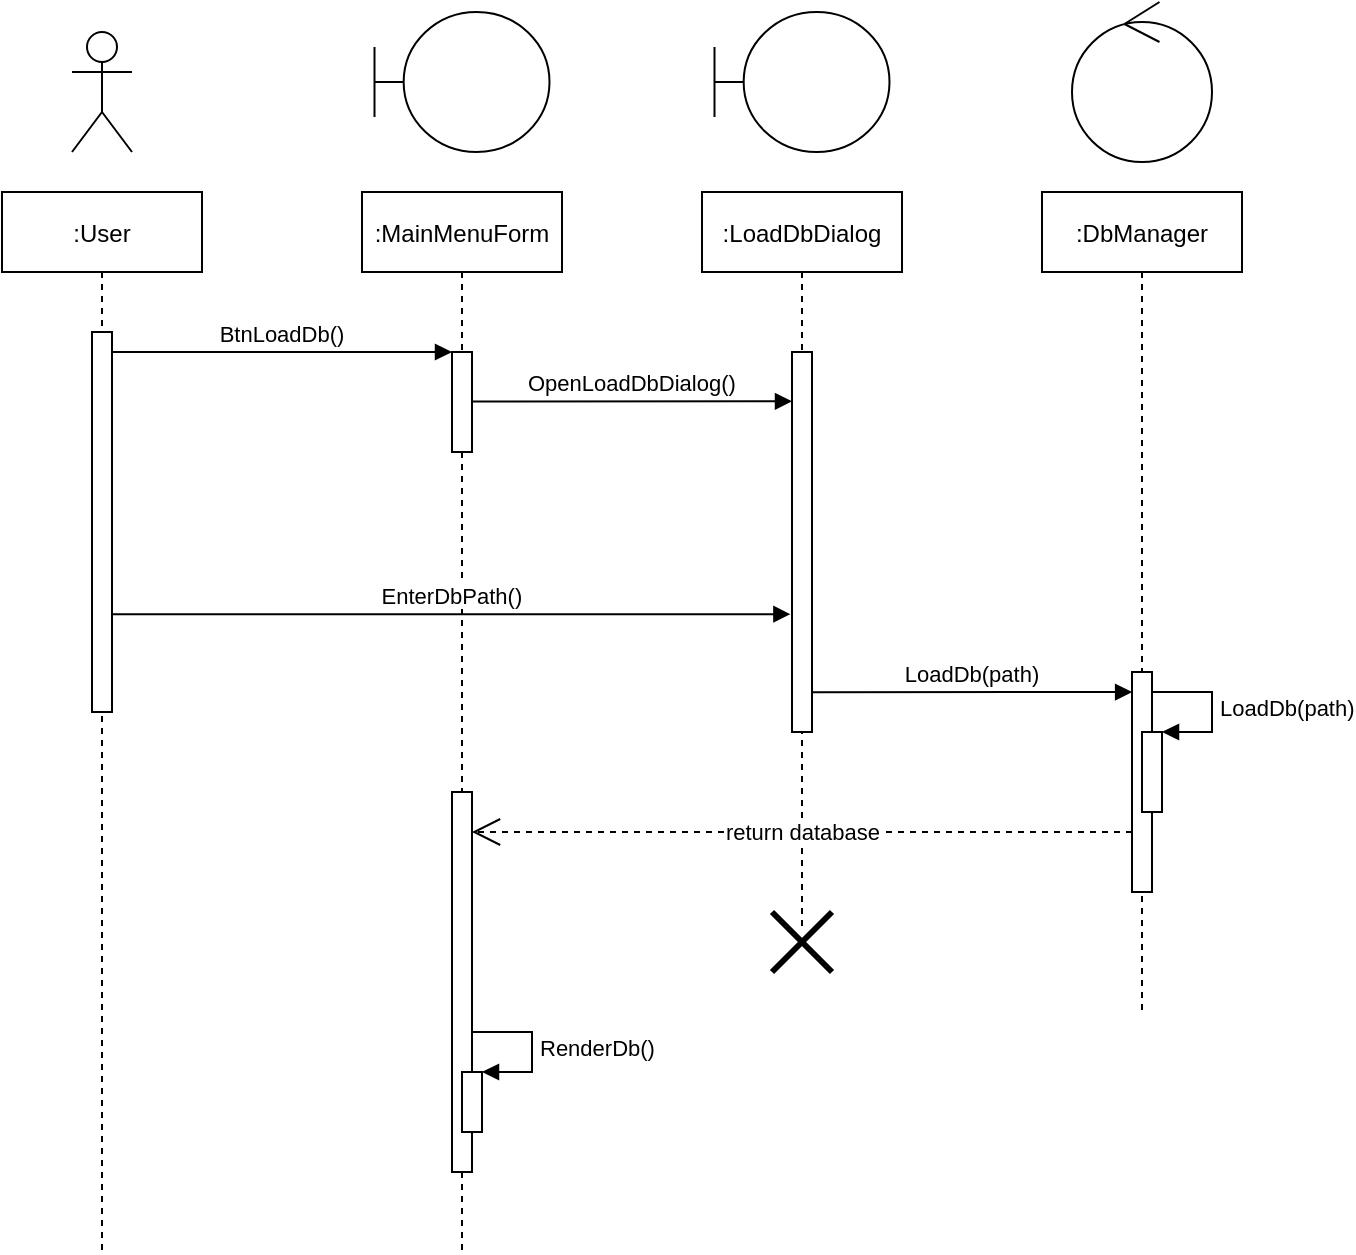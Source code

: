 <mxfile version="20.5.1" type="device"><diagram id="oDAwUfOaZB0YGIryB_wM" name="Страница 1"><mxGraphModel dx="1703" dy="2052" grid="1" gridSize="10" guides="1" tooltips="1" connect="1" arrows="1" fold="1" page="1" pageScale="1" pageWidth="827" pageHeight="1169" math="0" shadow="0"><root><mxCell id="0"/><mxCell id="1" parent="0"/><mxCell id="bgHzLh5kHgw_1_4nQL-N-1" value=":User" style="shape=umlLifeline;perimeter=lifelinePerimeter;container=1;collapsible=0;recursiveResize=0;rounded=0;shadow=0;strokeWidth=1;" vertex="1" parent="1"><mxGeometry x="120" y="80" width="100" height="530" as="geometry"/></mxCell><mxCell id="bgHzLh5kHgw_1_4nQL-N-2" value="" style="points=[];perimeter=orthogonalPerimeter;rounded=0;shadow=0;strokeWidth=1;" vertex="1" parent="bgHzLh5kHgw_1_4nQL-N-1"><mxGeometry x="45" y="70" width="10" height="190" as="geometry"/></mxCell><mxCell id="bgHzLh5kHgw_1_4nQL-N-3" value=":MainMenuForm" style="shape=umlLifeline;perimeter=lifelinePerimeter;container=1;collapsible=0;recursiveResize=0;rounded=0;shadow=0;strokeWidth=1;" vertex="1" parent="1"><mxGeometry x="300" y="80" width="100" height="530" as="geometry"/></mxCell><mxCell id="bgHzLh5kHgw_1_4nQL-N-4" value="" style="points=[];perimeter=orthogonalPerimeter;rounded=0;shadow=0;strokeWidth=1;" vertex="1" parent="bgHzLh5kHgw_1_4nQL-N-3"><mxGeometry x="45" y="80" width="10" height="50" as="geometry"/></mxCell><mxCell id="bgHzLh5kHgw_1_4nQL-N-5" value="" style="html=1;points=[];perimeter=orthogonalPerimeter;" vertex="1" parent="bgHzLh5kHgw_1_4nQL-N-3"><mxGeometry x="45" y="300" width="10" height="190" as="geometry"/></mxCell><mxCell id="bgHzLh5kHgw_1_4nQL-N-6" value="" style="html=1;points=[];perimeter=orthogonalPerimeter;" vertex="1" parent="bgHzLh5kHgw_1_4nQL-N-3"><mxGeometry x="50" y="440" width="10" height="30" as="geometry"/></mxCell><mxCell id="bgHzLh5kHgw_1_4nQL-N-7" value="RenderDb()" style="edgeStyle=orthogonalEdgeStyle;html=1;align=left;spacingLeft=2;endArrow=block;rounded=0;entryX=1;entryY=0;" edge="1" parent="bgHzLh5kHgw_1_4nQL-N-3" target="bgHzLh5kHgw_1_4nQL-N-6"><mxGeometry relative="1" as="geometry"><mxPoint x="55" y="420" as="sourcePoint"/><Array as="points"><mxPoint x="85" y="420"/></Array></mxGeometry></mxCell><mxCell id="bgHzLh5kHgw_1_4nQL-N-8" value="BtnLoadDb()" style="verticalAlign=bottom;endArrow=block;entryX=0;entryY=0;shadow=0;strokeWidth=1;" edge="1" parent="1" source="bgHzLh5kHgw_1_4nQL-N-2" target="bgHzLh5kHgw_1_4nQL-N-4"><mxGeometry relative="1" as="geometry"><mxPoint x="275" y="160" as="sourcePoint"/></mxGeometry></mxCell><mxCell id="bgHzLh5kHgw_1_4nQL-N-9" value=":LoadDbDialog" style="shape=umlLifeline;perimeter=lifelinePerimeter;container=1;collapsible=0;recursiveResize=0;rounded=0;shadow=0;strokeWidth=1;" vertex="1" parent="1"><mxGeometry x="470" y="80" width="100" height="370" as="geometry"/></mxCell><mxCell id="bgHzLh5kHgw_1_4nQL-N-10" value="" style="points=[];perimeter=orthogonalPerimeter;rounded=0;shadow=0;strokeWidth=1;" vertex="1" parent="bgHzLh5kHgw_1_4nQL-N-9"><mxGeometry x="45" y="80" width="10" height="190" as="geometry"/></mxCell><mxCell id="bgHzLh5kHgw_1_4nQL-N-11" value="OpenLoadDbDialog()" style="verticalAlign=bottom;endArrow=block;entryX=0;entryY=0;shadow=0;strokeWidth=1;exitX=0.993;exitY=0.496;exitDx=0;exitDy=0;exitPerimeter=0;" edge="1" parent="bgHzLh5kHgw_1_4nQL-N-9" source="bgHzLh5kHgw_1_4nQL-N-4"><mxGeometry relative="1" as="geometry"><mxPoint x="-110" y="105" as="sourcePoint"/><mxPoint x="45" y="104.66" as="targetPoint"/></mxGeometry></mxCell><mxCell id="bgHzLh5kHgw_1_4nQL-N-12" value="LoadDb(path)" style="verticalAlign=bottom;endArrow=block;entryX=0;entryY=0;shadow=0;strokeWidth=1;exitX=0.993;exitY=0.496;exitDx=0;exitDy=0;exitPerimeter=0;" edge="1" parent="bgHzLh5kHgw_1_4nQL-N-9"><mxGeometry relative="1" as="geometry"><mxPoint x="55" y="250.14" as="sourcePoint"/><mxPoint x="215.07" y="250" as="targetPoint"/></mxGeometry></mxCell><mxCell id="bgHzLh5kHgw_1_4nQL-N-13" value="" style="shape=umlDestroy;whiteSpace=wrap;html=1;strokeWidth=3;" vertex="1" parent="bgHzLh5kHgw_1_4nQL-N-9"><mxGeometry x="35" y="360" width="30" height="30" as="geometry"/></mxCell><mxCell id="bgHzLh5kHgw_1_4nQL-N-14" value=":DbManager" style="shape=umlLifeline;perimeter=lifelinePerimeter;container=1;collapsible=0;recursiveResize=0;rounded=0;shadow=0;strokeWidth=1;" vertex="1" parent="1"><mxGeometry x="640" y="80" width="100" height="410" as="geometry"/></mxCell><mxCell id="bgHzLh5kHgw_1_4nQL-N-15" value="" style="points=[];perimeter=orthogonalPerimeter;rounded=0;shadow=0;strokeWidth=1;" vertex="1" parent="bgHzLh5kHgw_1_4nQL-N-14"><mxGeometry x="45" y="240" width="10" height="110" as="geometry"/></mxCell><mxCell id="bgHzLh5kHgw_1_4nQL-N-16" value="" style="html=1;points=[];perimeter=orthogonalPerimeter;" vertex="1" parent="bgHzLh5kHgw_1_4nQL-N-14"><mxGeometry x="50" y="270" width="10" height="40" as="geometry"/></mxCell><mxCell id="bgHzLh5kHgw_1_4nQL-N-17" value="LoadDb(path)" style="edgeStyle=orthogonalEdgeStyle;html=1;align=left;spacingLeft=2;endArrow=block;rounded=0;entryX=1;entryY=0;" edge="1" parent="bgHzLh5kHgw_1_4nQL-N-14" target="bgHzLh5kHgw_1_4nQL-N-16"><mxGeometry relative="1" as="geometry"><mxPoint x="55" y="250" as="sourcePoint"/><Array as="points"><mxPoint x="85" y="250"/></Array></mxGeometry></mxCell><mxCell id="bgHzLh5kHgw_1_4nQL-N-18" value="EnterDbPath()" style="verticalAlign=bottom;endArrow=block;shadow=0;strokeWidth=1;exitX=1.046;exitY=0.743;exitDx=0;exitDy=0;exitPerimeter=0;entryX=-0.08;entryY=0.69;entryDx=0;entryDy=0;entryPerimeter=0;" edge="1" parent="1" source="bgHzLh5kHgw_1_4nQL-N-2" target="bgHzLh5kHgw_1_4nQL-N-10"><mxGeometry relative="1" as="geometry"><mxPoint x="179.72" y="290" as="sourcePoint"/><mxPoint x="510" y="290" as="targetPoint"/></mxGeometry></mxCell><mxCell id="bgHzLh5kHgw_1_4nQL-N-19" value="return database" style="endArrow=open;endSize=12;dashed=1;html=1;rounded=0;" edge="1" parent="1" source="bgHzLh5kHgw_1_4nQL-N-15"><mxGeometry width="160" relative="1" as="geometry"><mxPoint x="610" y="410" as="sourcePoint"/><mxPoint x="355.0" y="400" as="targetPoint"/><Array as="points"><mxPoint x="560" y="400"/></Array></mxGeometry></mxCell><mxCell id="bgHzLh5kHgw_1_4nQL-N-20" value="" style="shape=umlBoundary;whiteSpace=wrap;html=1;" vertex="1" parent="1"><mxGeometry x="306.25" y="-10" width="87.5" height="70" as="geometry"/></mxCell><mxCell id="bgHzLh5kHgw_1_4nQL-N-21" value="" style="shape=umlBoundary;whiteSpace=wrap;html=1;" vertex="1" parent="1"><mxGeometry x="476.25" y="-10" width="87.5" height="70" as="geometry"/></mxCell><mxCell id="bgHzLh5kHgw_1_4nQL-N-22" value="" style="ellipse;shape=umlControl;whiteSpace=wrap;html=1;" vertex="1" parent="1"><mxGeometry x="655" y="-15" width="70" height="80" as="geometry"/></mxCell><mxCell id="bgHzLh5kHgw_1_4nQL-N-23" value="" style="shape=umlActor;verticalLabelPosition=bottom;verticalAlign=top;html=1;" vertex="1" parent="1"><mxGeometry x="155" width="30" height="60" as="geometry"/></mxCell></root></mxGraphModel></diagram></mxfile>